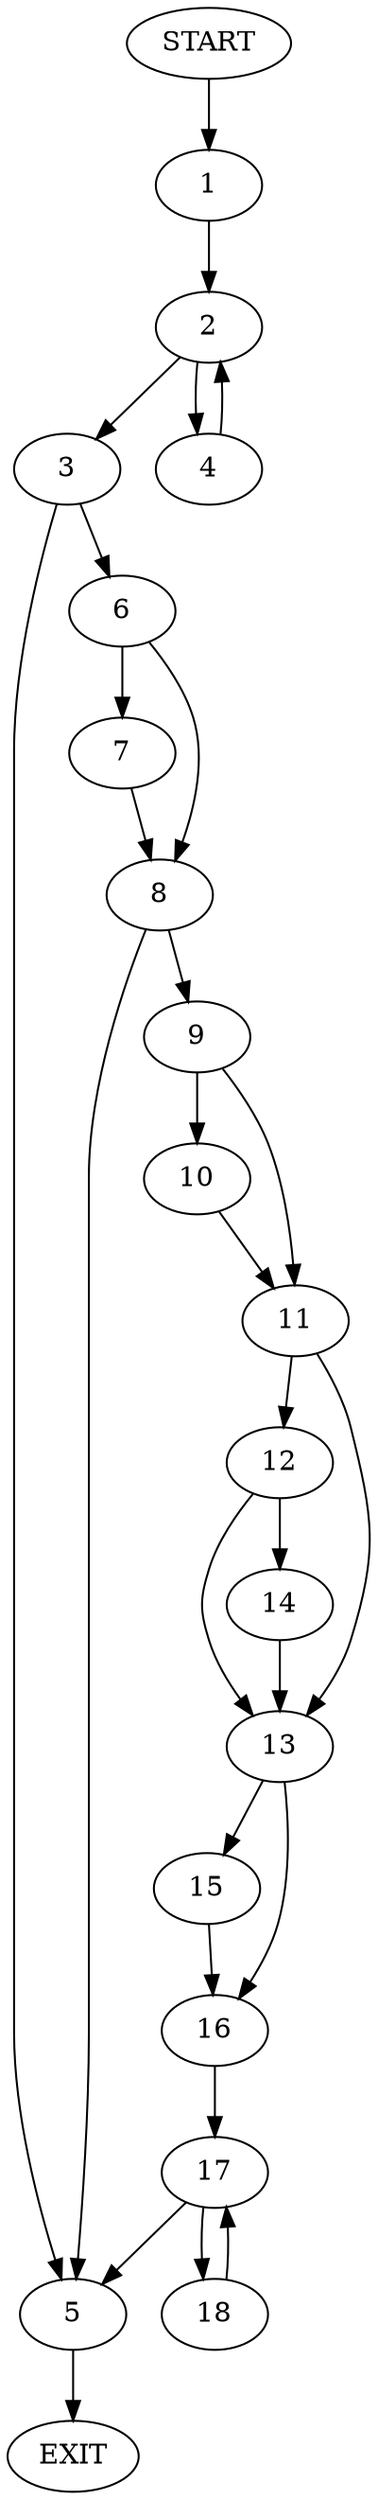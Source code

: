 digraph {
0 [label="START"]
19 [label="EXIT"]
0 -> 1
1 -> 2
2 -> 3
2 -> 4
4 -> 2
3 -> 5
3 -> 6
6 -> 7
6 -> 8
5 -> 19
8 -> 9
8 -> 5
7 -> 8
9 -> 10
9 -> 11
11 -> 12
11 -> 13
10 -> 11
12 -> 14
12 -> 13
13 -> 15
13 -> 16
14 -> 13
15 -> 16
16 -> 17
17 -> 18
17 -> 5
18 -> 17
}
